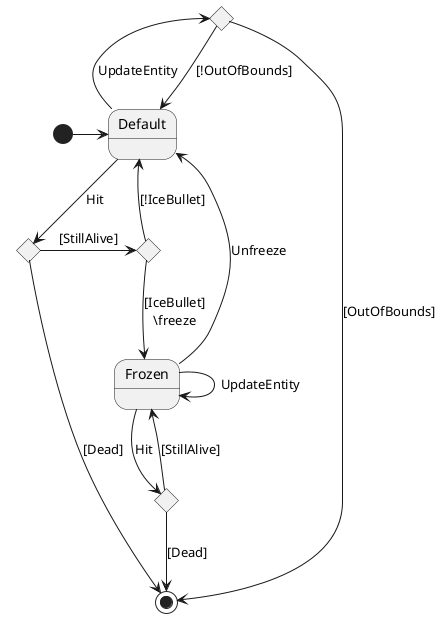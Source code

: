 @startuml


state c <<choice>>
state d <<choice>>
state e <<choice>>
state f <<choice>>

[*] -> Default
Default -up-> c: UpdateEntity
c --> Default: [!OutOfBounds]
c --> [*]: [OutOfBounds]
Default -right-> d: Hit
d --> [*]: [Dead]
d -right-> e: [StillAlive]
e --> Default: [!IceBullet]
e --> Frozen: [IceBullet]\n\freeze
Frozen --> f: Hit
f --> [*]: [Dead]
f --> Frozen: [StillAlive]
Frozen --> Frozen: UpdateEntity
Frozen --> Default: Unfreeze

@enduml